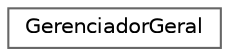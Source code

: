 digraph "Representação gráfica da hiearquia da classe"
{
 // LATEX_PDF_SIZE
  bgcolor="transparent";
  edge [fontname=Helvetica,fontsize=10,labelfontname=Helvetica,labelfontsize=10];
  node [fontname=Helvetica,fontsize=10,shape=box,height=0.2,width=0.4];
  rankdir="LR";
  Node0 [id="Node000000",label="GerenciadorGeral",height=0.2,width=0.4,color="grey40", fillcolor="white", style="filled",URL="$class_gerenciador_geral.html",tooltip=" "];
}
